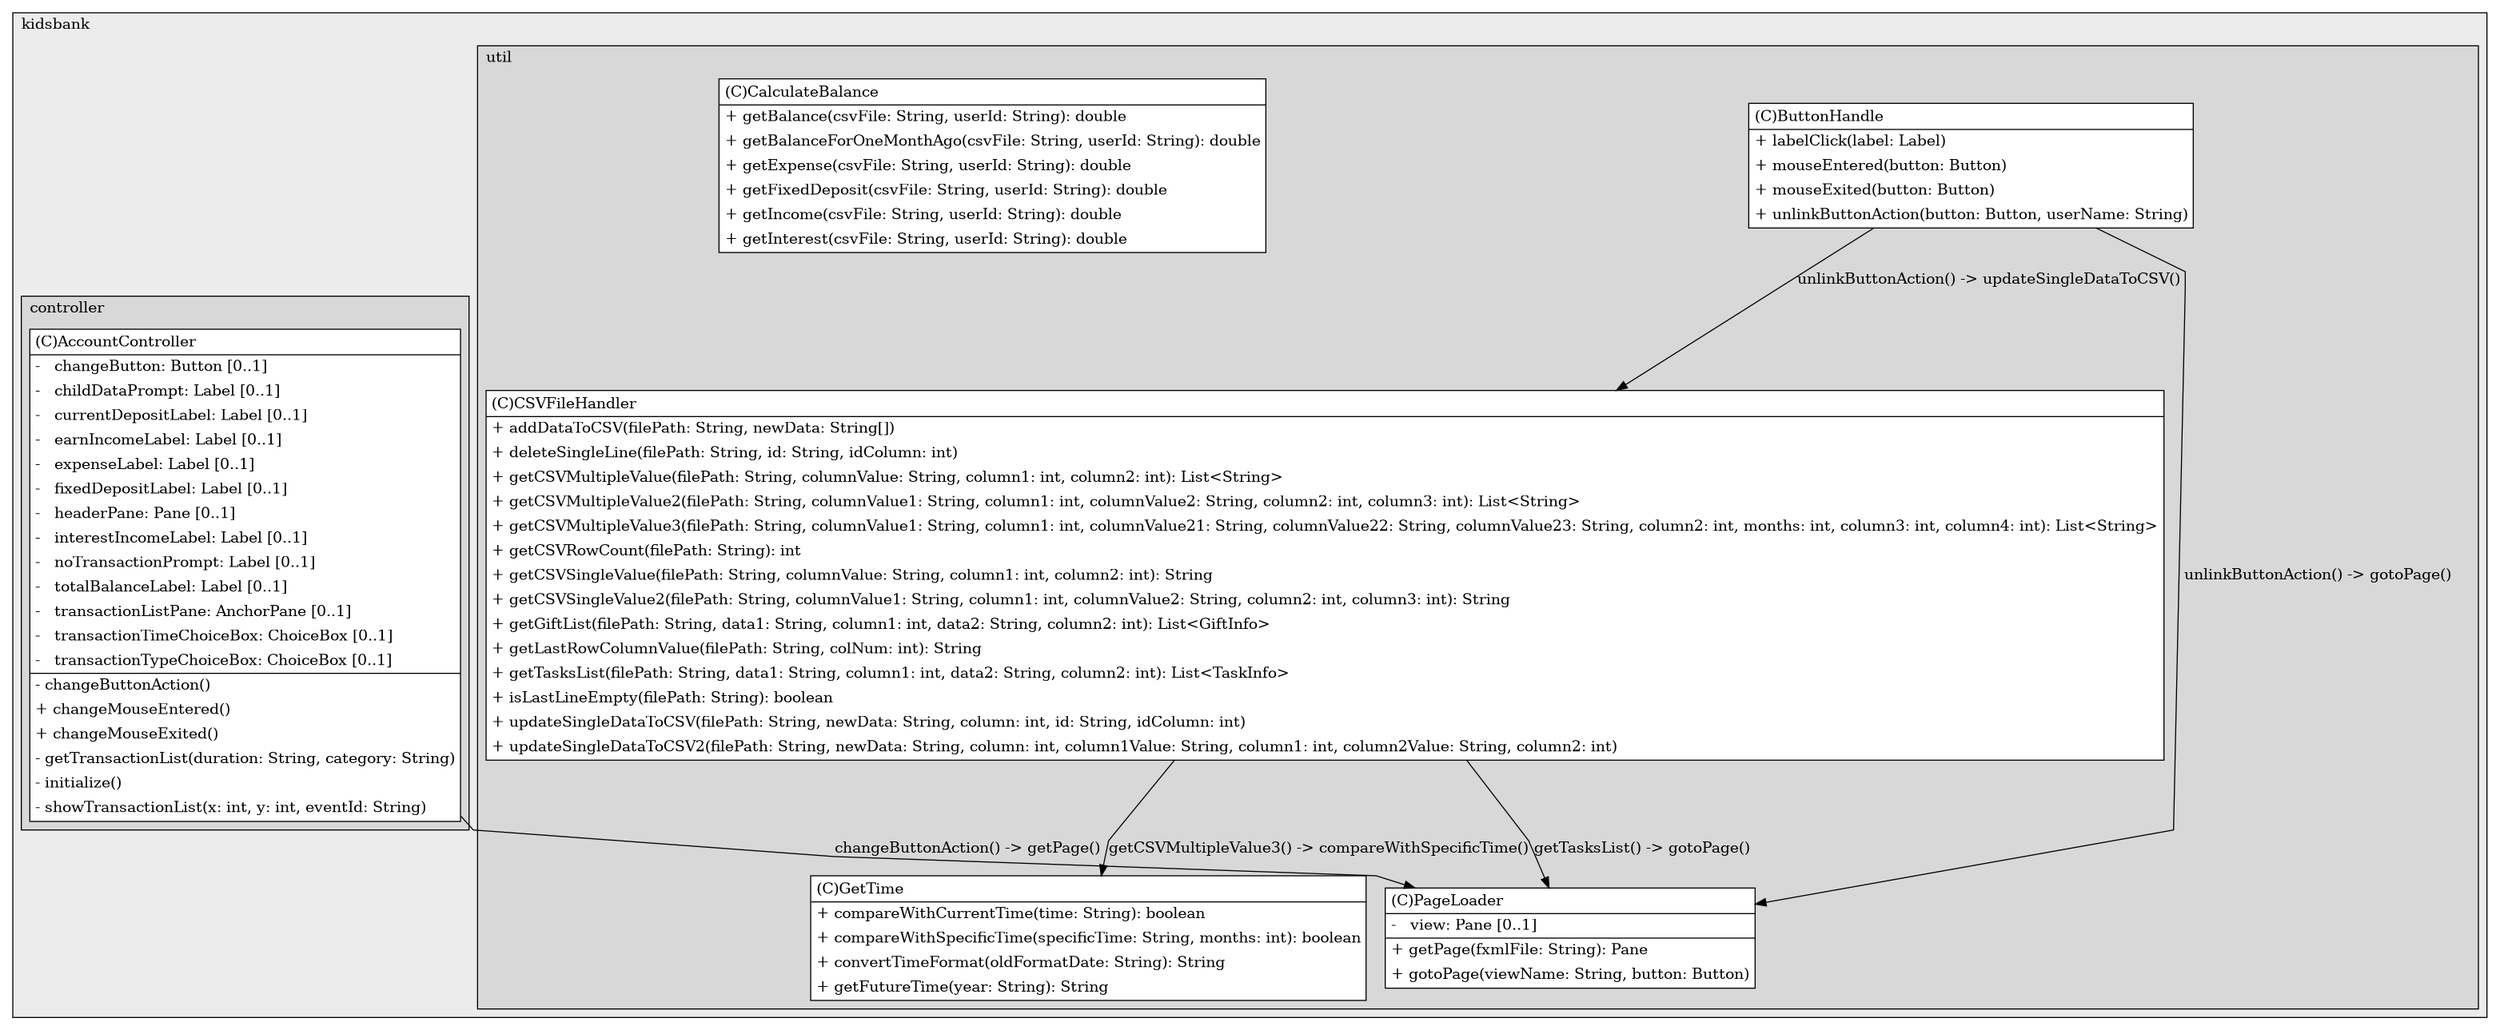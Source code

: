 @startuml

/' diagram meta data start
config=StructureConfiguration;
{
  "projectClassification": {
    "searchMode": "OpenProject", // OpenProject, AllProjects
    "includedProjects": "",
    "pathEndKeywords": "*.impl",
    "isClientPath": "",
    "isClientName": "",
    "isTestPath": "",
    "isTestName": "",
    "isMappingPath": "",
    "isMappingName": "",
    "isDataAccessPath": "",
    "isDataAccessName": "",
    "isDataStructurePath": "",
    "isDataStructureName": "",
    "isInterfaceStructuresPath": "",
    "isInterfaceStructuresName": "",
    "isEntryPointPath": "",
    "isEntryPointName": "",
    "treatFinalFieldsAsMandatory": false
  },
  "graphRestriction": {
    "classPackageExcludeFilter": "",
    "classPackageIncludeFilter": "",
    "classNameExcludeFilter": "",
    "classNameIncludeFilter": "",
    "methodNameExcludeFilter": "",
    "methodNameIncludeFilter": "",
    "removeByInheritance": "", // inheritance/annotation based filtering is done in a second step
    "removeByAnnotation": "",
    "removeByClassPackage": "", // cleanup the graph after inheritance/annotation based filtering is done
    "removeByClassName": "",
    "cutMappings": false,
    "cutEnum": true,
    "cutTests": true,
    "cutClient": true,
    "cutDataAccess": false,
    "cutInterfaceStructures": false,
    "cutDataStructures": false,
    "cutGetterAndSetter": true,
    "cutConstructors": true
  },
  "graphTraversal": {
    "forwardDepth": 6,
    "backwardDepth": 6,
    "classPackageExcludeFilter": "",
    "classPackageIncludeFilter": "",
    "classNameExcludeFilter": "",
    "classNameIncludeFilter": "",
    "methodNameExcludeFilter": "",
    "methodNameIncludeFilter": "",
    "hideMappings": false,
    "hideDataStructures": false,
    "hidePrivateMethods": true,
    "hideInterfaceCalls": true, // indirection: implementation -> interface (is hidden) -> implementation
    "onlyShowApplicationEntryPoints": false, // root node is included
    "useMethodCallsForStructureDiagram": "ForwardOnly" // ForwardOnly, BothDirections, No
  },
  "details": {
    "aggregation": "GroupByClass", // ByClass, GroupByClass, None
    "showClassGenericTypes": true,
    "showMethods": true,
    "showMethodParameterNames": true,
    "showMethodParameterTypes": true,
    "showMethodReturnType": true,
    "showPackageLevels": 2,
    "showDetailedClassStructure": true
  },
  "rootClass": "com.kidsbank.controller.AccountController",
  "extensionCallbackMethod": "" // qualified.class.name#methodName - signature: public static String method(String)
}
diagram meta data end '/



digraph g {
    rankdir="TB"
    splines=polyline
    

'nodes 
subgraph cluster_827112919 { 
   	label=kidsbank
	labeljust=l
	fillcolor="#ececec"
	style=filled
   
   subgraph cluster_1371265191 { 
   	label=util
	labeljust=l
	fillcolor="#d8d8d8"
	style=filled
   
   ButtonHandle703749882[
	label=<<TABLE BORDER="1" CELLBORDER="0" CELLPADDING="4" CELLSPACING="0">
<TR><TD ALIGN="LEFT" >(C)ButtonHandle</TD></TR>
<HR/>
<TR><TD ALIGN="LEFT" >+ labelClick(label: Label)</TD></TR>
<TR><TD ALIGN="LEFT" >+ mouseEntered(button: Button)</TD></TR>
<TR><TD ALIGN="LEFT" >+ mouseExited(button: Button)</TD></TR>
<TR><TD ALIGN="LEFT" >+ unlinkButtonAction(button: Button, userName: String)</TD></TR>
</TABLE>>
	style=filled
	margin=0
	shape=plaintext
	fillcolor="#FFFFFF"
];

CSVFileHandler703749882[
	label=<<TABLE BORDER="1" CELLBORDER="0" CELLPADDING="4" CELLSPACING="0">
<TR><TD ALIGN="LEFT" >(C)CSVFileHandler</TD></TR>
<HR/>
<TR><TD ALIGN="LEFT" >+ addDataToCSV(filePath: String, newData: String[])</TD></TR>
<TR><TD ALIGN="LEFT" >+ deleteSingleLine(filePath: String, id: String, idColumn: int)</TD></TR>
<TR><TD ALIGN="LEFT" >+ getCSVMultipleValue(filePath: String, columnValue: String, column1: int, column2: int): List&lt;String&gt;</TD></TR>
<TR><TD ALIGN="LEFT" >+ getCSVMultipleValue2(filePath: String, columnValue1: String, column1: int, columnValue2: String, column2: int, column3: int): List&lt;String&gt;</TD></TR>
<TR><TD ALIGN="LEFT" >+ getCSVMultipleValue3(filePath: String, columnValue1: String, column1: int, columnValue21: String, columnValue22: String, columnValue23: String, column2: int, months: int, column3: int, column4: int): List&lt;String&gt;</TD></TR>
<TR><TD ALIGN="LEFT" >+ getCSVRowCount(filePath: String): int</TD></TR>
<TR><TD ALIGN="LEFT" >+ getCSVSingleValue(filePath: String, columnValue: String, column1: int, column2: int): String</TD></TR>
<TR><TD ALIGN="LEFT" >+ getCSVSingleValue2(filePath: String, columnValue1: String, column1: int, columnValue2: String, column2: int, column3: int): String</TD></TR>
<TR><TD ALIGN="LEFT" >+ getGiftList(filePath: String, data1: String, column1: int, data2: String, column2: int): List&lt;GiftInfo&gt;</TD></TR>
<TR><TD ALIGN="LEFT" >+ getLastRowColumnValue(filePath: String, colNum: int): String</TD></TR>
<TR><TD ALIGN="LEFT" >+ getTasksList(filePath: String, data1: String, column1: int, data2: String, column2: int): List&lt;TaskInfo&gt;</TD></TR>
<TR><TD ALIGN="LEFT" >+ isLastLineEmpty(filePath: String): boolean</TD></TR>
<TR><TD ALIGN="LEFT" >+ updateSingleDataToCSV(filePath: String, newData: String, column: int, id: String, idColumn: int)</TD></TR>
<TR><TD ALIGN="LEFT" >+ updateSingleDataToCSV2(filePath: String, newData: String, column: int, column1Value: String, column1: int, column2Value: String, column2: int)</TD></TR>
</TABLE>>
	style=filled
	margin=0
	shape=plaintext
	fillcolor="#FFFFFF"
];

CalculateBalance703749882[
	label=<<TABLE BORDER="1" CELLBORDER="0" CELLPADDING="4" CELLSPACING="0">
<TR><TD ALIGN="LEFT" >(C)CalculateBalance</TD></TR>
<HR/>
<TR><TD ALIGN="LEFT" >+ getBalance(csvFile: String, userId: String): double</TD></TR>
<TR><TD ALIGN="LEFT" >+ getBalanceForOneMonthAgo(csvFile: String, userId: String): double</TD></TR>
<TR><TD ALIGN="LEFT" >+ getExpense(csvFile: String, userId: String): double</TD></TR>
<TR><TD ALIGN="LEFT" >+ getFixedDeposit(csvFile: String, userId: String): double</TD></TR>
<TR><TD ALIGN="LEFT" >+ getIncome(csvFile: String, userId: String): double</TD></TR>
<TR><TD ALIGN="LEFT" >+ getInterest(csvFile: String, userId: String): double</TD></TR>
</TABLE>>
	style=filled
	margin=0
	shape=plaintext
	fillcolor="#FFFFFF"
];

GetTime703749882[
	label=<<TABLE BORDER="1" CELLBORDER="0" CELLPADDING="4" CELLSPACING="0">
<TR><TD ALIGN="LEFT" >(C)GetTime</TD></TR>
<HR/>
<TR><TD ALIGN="LEFT" >+ compareWithCurrentTime(time: String): boolean</TD></TR>
<TR><TD ALIGN="LEFT" >+ compareWithSpecificTime(specificTime: String, months: int): boolean</TD></TR>
<TR><TD ALIGN="LEFT" >+ convertTimeFormat(oldFormatDate: String): String</TD></TR>
<TR><TD ALIGN="LEFT" >+ getFutureTime(year: String): String</TD></TR>
</TABLE>>
	style=filled
	margin=0
	shape=plaintext
	fillcolor="#FFFFFF"
];

PageLoader703749882[
	label=<<TABLE BORDER="1" CELLBORDER="0" CELLPADDING="4" CELLSPACING="0">
<TR><TD ALIGN="LEFT" >(C)PageLoader</TD></TR>
<HR/>
<TR><TD ALIGN="LEFT" >-   view: Pane [0..1]</TD></TR>
<HR/>
<TR><TD ALIGN="LEFT" >+ getPage(fxmlFile: String): Pane</TD></TR>
<TR><TD ALIGN="LEFT" >+ gotoPage(viewName: String, button: Button)</TD></TR>
</TABLE>>
	style=filled
	margin=0
	shape=plaintext
	fillcolor="#FFFFFF"
];
} 

subgraph cluster_43613313 { 
   	label=controller
	labeljust=l
	fillcolor="#d8d8d8"
	style=filled
   
   AccountController66631828[
	label=<<TABLE BORDER="1" CELLBORDER="0" CELLPADDING="4" CELLSPACING="0">
<TR><TD ALIGN="LEFT" >(C)AccountController</TD></TR>
<HR/>
<TR><TD ALIGN="LEFT" >-   changeButton: Button [0..1]</TD></TR>
<TR><TD ALIGN="LEFT" >-   childDataPrompt: Label [0..1]</TD></TR>
<TR><TD ALIGN="LEFT" >-   currentDepositLabel: Label [0..1]</TD></TR>
<TR><TD ALIGN="LEFT" >-   earnIncomeLabel: Label [0..1]</TD></TR>
<TR><TD ALIGN="LEFT" >-   expenseLabel: Label [0..1]</TD></TR>
<TR><TD ALIGN="LEFT" >-   fixedDepositLabel: Label [0..1]</TD></TR>
<TR><TD ALIGN="LEFT" >-   headerPane: Pane [0..1]</TD></TR>
<TR><TD ALIGN="LEFT" >-   interestIncomeLabel: Label [0..1]</TD></TR>
<TR><TD ALIGN="LEFT" >-   noTransactionPrompt: Label [0..1]</TD></TR>
<TR><TD ALIGN="LEFT" >-   totalBalanceLabel: Label [0..1]</TD></TR>
<TR><TD ALIGN="LEFT" >-   transactionListPane: AnchorPane [0..1]</TD></TR>
<TR><TD ALIGN="LEFT" >-   transactionTimeChoiceBox: ChoiceBox [0..1]</TD></TR>
<TR><TD ALIGN="LEFT" >-   transactionTypeChoiceBox: ChoiceBox [0..1]</TD></TR>
<HR/>
<TR><TD ALIGN="LEFT" >- changeButtonAction()</TD></TR>
<TR><TD ALIGN="LEFT" >+ changeMouseEntered()</TD></TR>
<TR><TD ALIGN="LEFT" >+ changeMouseExited()</TD></TR>
<TR><TD ALIGN="LEFT" >- getTransactionList(duration: String, category: String)</TD></TR>
<TR><TD ALIGN="LEFT" >- initialize()</TD></TR>
<TR><TD ALIGN="LEFT" >- showTransactionList(x: int, y: int, eventId: String)</TD></TR>
</TABLE>>
	style=filled
	margin=0
	shape=plaintext
	fillcolor="#FFFFFF"
];
} 
} 

'edges    
AccountController66631828 -> PageLoader703749882[label="changeButtonAction() -> getPage()"];
ButtonHandle703749882 -> CSVFileHandler703749882[label="unlinkButtonAction() -> updateSingleDataToCSV()"];
ButtonHandle703749882 -> PageLoader703749882[label="unlinkButtonAction() -> gotoPage()"];
CSVFileHandler703749882 -> GetTime703749882[label="getCSVMultipleValue3() -> compareWithSpecificTime()"];
CSVFileHandler703749882 -> PageLoader703749882[label="getTasksList() -> gotoPage()"];
    
}
@enduml